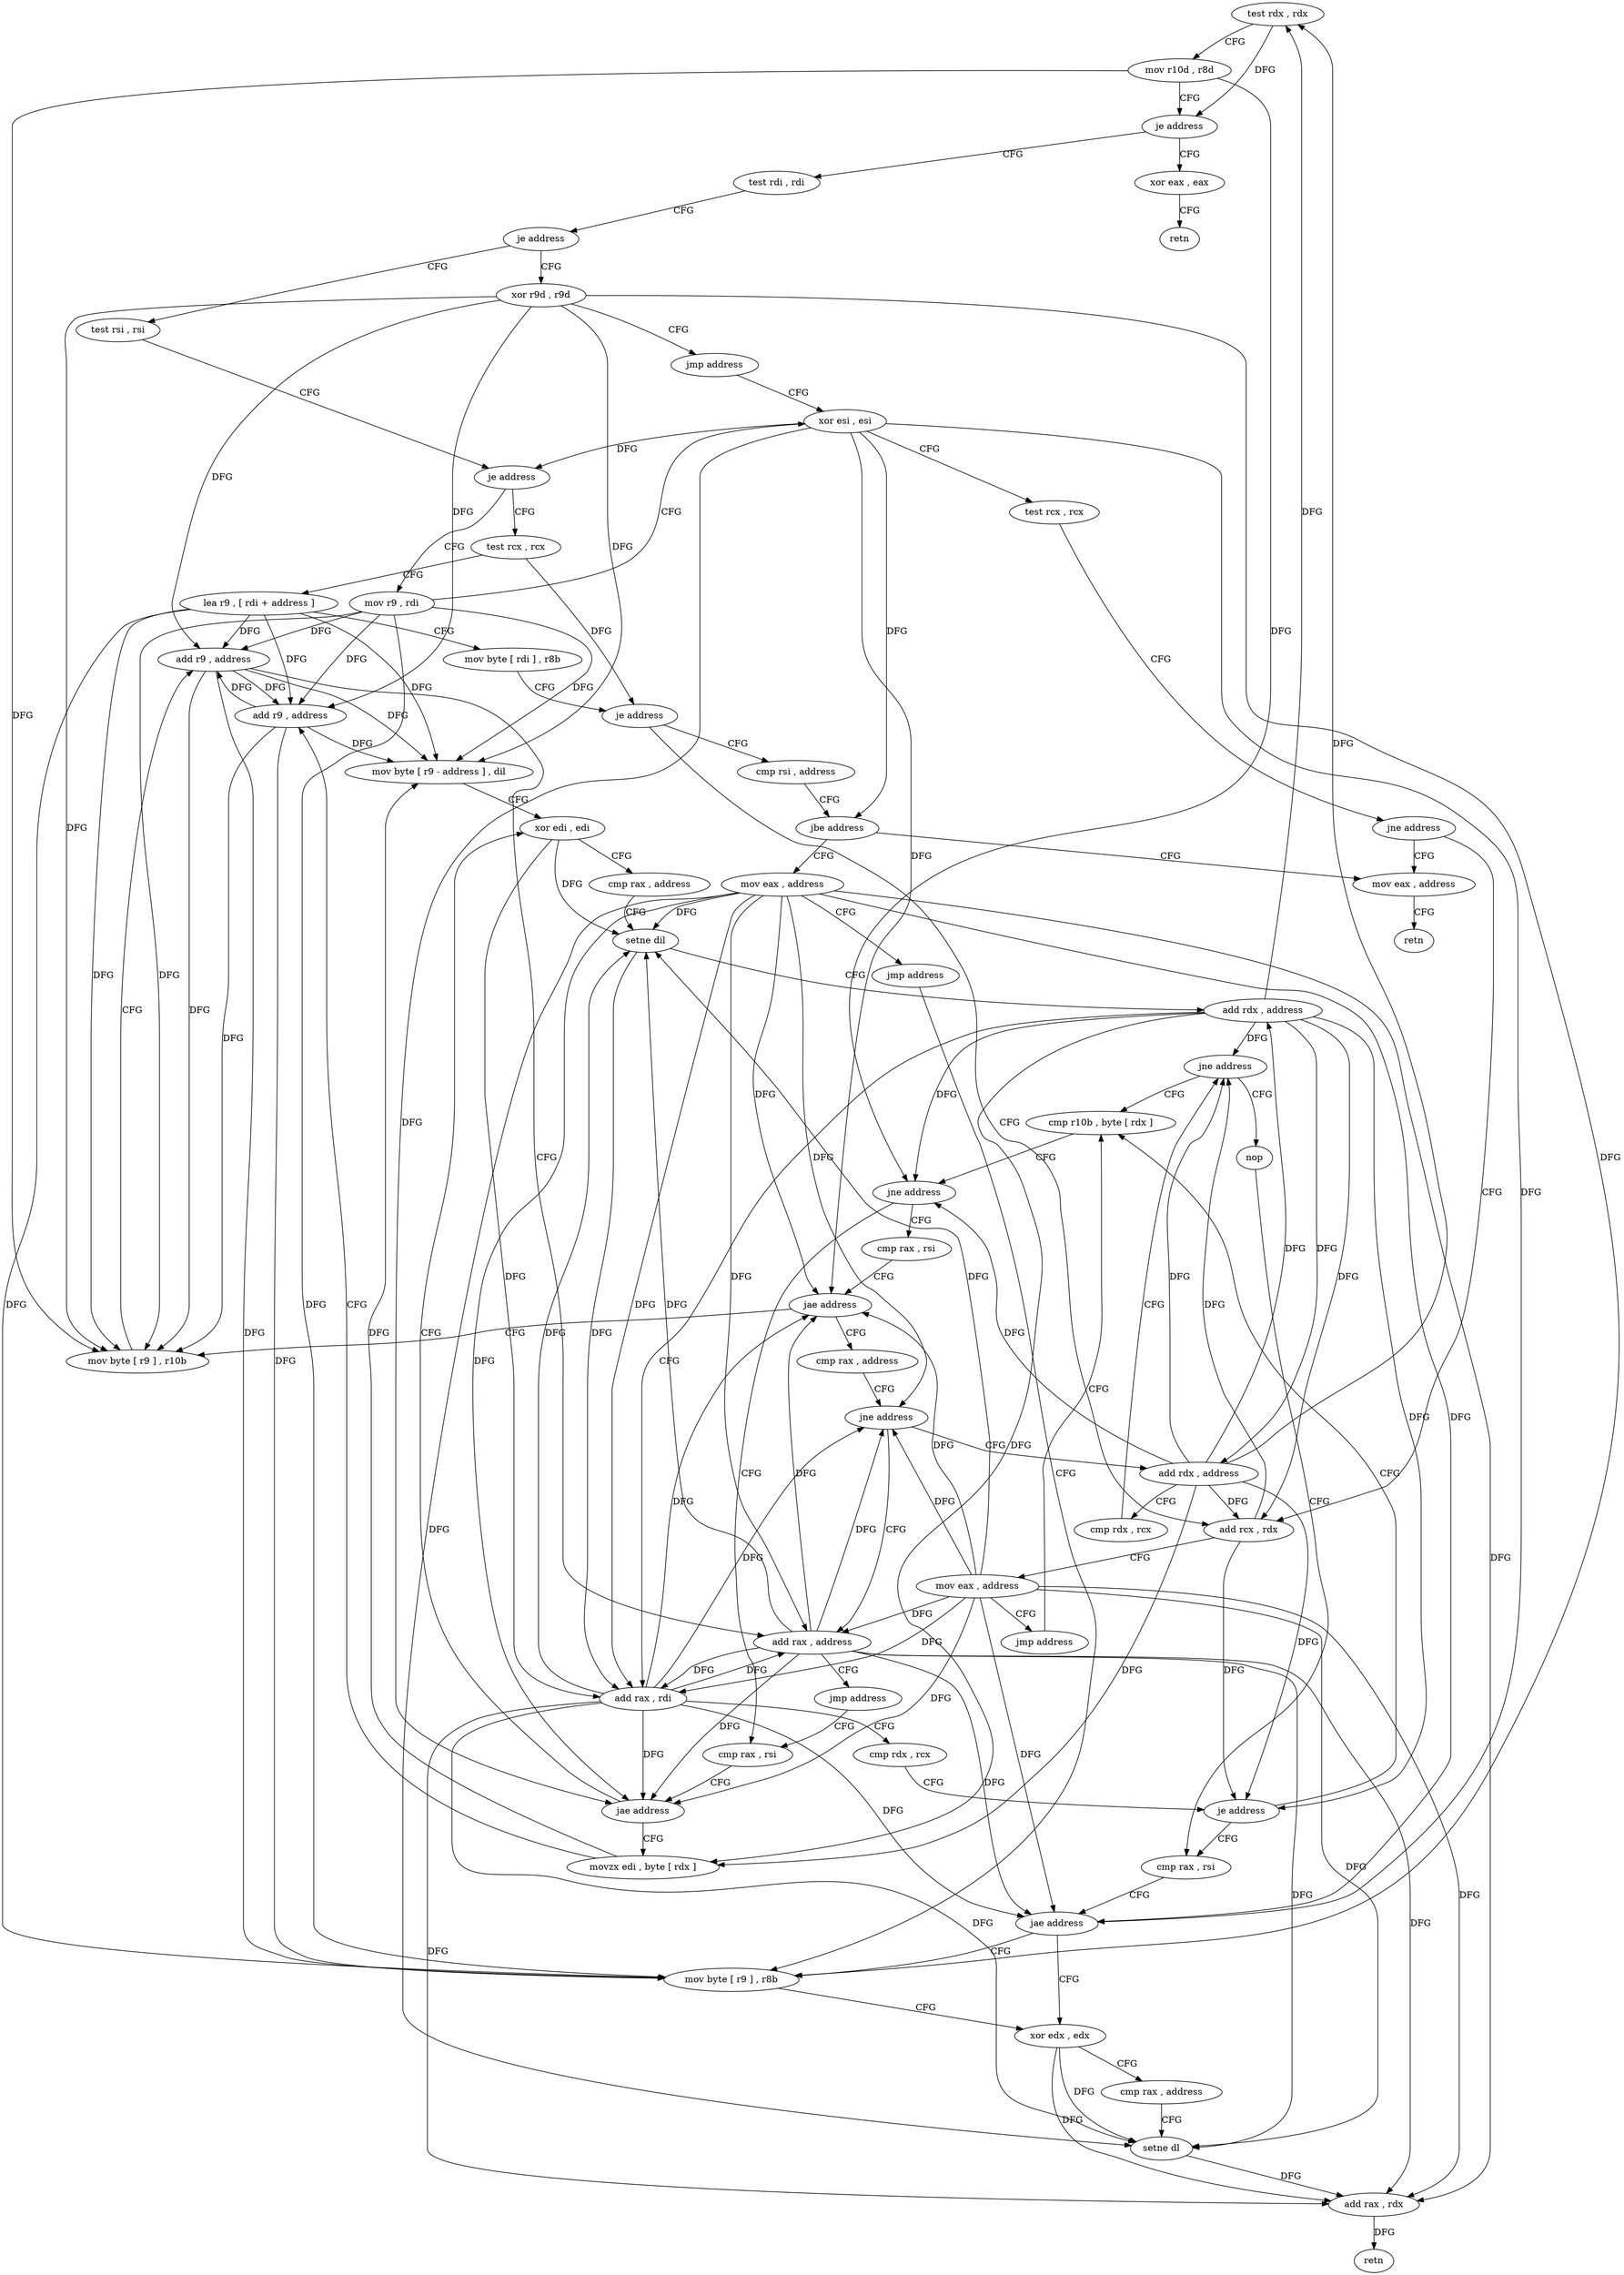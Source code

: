 digraph "func" {
"4309696" [label = "test rdx , rdx" ]
"4309699" [label = "mov r10d , r8d" ]
"4309702" [label = "je address" ]
"4309888" [label = "xor eax , eax" ]
"4309708" [label = "test rdi , rdi" ]
"4309890" [label = "retn" ]
"4309711" [label = "je address" ]
"4309880" [label = "xor r9d , r9d" ]
"4309717" [label = "test rsi , rsi" ]
"4309883" [label = "jmp address" ]
"4309819" [label = "xor esi , esi" ]
"4309720" [label = "je address" ]
"4309816" [label = "mov r9 , rdi" ]
"4309722" [label = "test rcx , rcx" ]
"4309821" [label = "test rcx , rcx" ]
"4309824" [label = "jne address" ]
"4309738" [label = "add rcx , rdx" ]
"4309826" [label = "mov eax , address" ]
"4309725" [label = "lea r9 , [ rdi + address ]" ]
"4309729" [label = "mov byte [ rdi ] , r8b" ]
"4309732" [label = "je address" ]
"4309891" [label = "cmp rsi , address" ]
"4309741" [label = "mov eax , address" ]
"4309746" [label = "jmp address" ]
"4309790" [label = "cmp r10b , byte [ rdx ]" ]
"4309831" [label = "retn" ]
"4309895" [label = "jbe address" ]
"4309897" [label = "mov eax , address" ]
"4309793" [label = "jne address" ]
"4309752" [label = "cmp rax , rsi" ]
"4309795" [label = "cmp rax , rsi" ]
"4309902" [label = "jmp address" ]
"4309861" [label = "mov byte [ r9 ] , r8b" ]
"4309755" [label = "jae address" ]
"4309768" [label = "xor edi , edi" ]
"4309757" [label = "movzx edi , byte [ rdx ]" ]
"4309798" [label = "jae address" ]
"4309840" [label = "cmp rax , address" ]
"4309800" [label = "mov byte [ r9 ] , r10b" ]
"4309864" [label = "xor edx , edx" ]
"4309770" [label = "cmp rax , address" ]
"4309774" [label = "setne dil" ]
"4309778" [label = "add rdx , address" ]
"4309782" [label = "add rax , rdi" ]
"4309785" [label = "cmp rdx , rcx" ]
"4309788" [label = "je address" ]
"4309856" [label = "cmp rax , rsi" ]
"4309760" [label = "add r9 , address" ]
"4309764" [label = "mov byte [ r9 - address ] , dil" ]
"4309844" [label = "jne address" ]
"4309807" [label = "add rax , address" ]
"4309846" [label = "add rdx , address" ]
"4309803" [label = "add r9 , address" ]
"4309859" [label = "jae address" ]
"4309811" [label = "jmp address" ]
"4309850" [label = "cmp rdx , rcx" ]
"4309853" [label = "jne address" ]
"4309855" [label = "nop" ]
"4309866" [label = "cmp rax , address" ]
"4309870" [label = "setne dl" ]
"4309873" [label = "add rax , rdx" ]
"4309876" [label = "retn" ]
"4309696" -> "4309699" [ label = "CFG" ]
"4309696" -> "4309702" [ label = "DFG" ]
"4309699" -> "4309702" [ label = "CFG" ]
"4309699" -> "4309793" [ label = "DFG" ]
"4309699" -> "4309800" [ label = "DFG" ]
"4309702" -> "4309888" [ label = "CFG" ]
"4309702" -> "4309708" [ label = "CFG" ]
"4309888" -> "4309890" [ label = "CFG" ]
"4309708" -> "4309711" [ label = "CFG" ]
"4309711" -> "4309880" [ label = "CFG" ]
"4309711" -> "4309717" [ label = "CFG" ]
"4309880" -> "4309883" [ label = "CFG" ]
"4309880" -> "4309861" [ label = "DFG" ]
"4309880" -> "4309760" [ label = "DFG" ]
"4309880" -> "4309764" [ label = "DFG" ]
"4309880" -> "4309800" [ label = "DFG" ]
"4309880" -> "4309803" [ label = "DFG" ]
"4309717" -> "4309720" [ label = "CFG" ]
"4309883" -> "4309819" [ label = "CFG" ]
"4309819" -> "4309821" [ label = "CFG" ]
"4309819" -> "4309720" [ label = "DFG" ]
"4309819" -> "4309895" [ label = "DFG" ]
"4309819" -> "4309755" [ label = "DFG" ]
"4309819" -> "4309798" [ label = "DFG" ]
"4309819" -> "4309859" [ label = "DFG" ]
"4309720" -> "4309816" [ label = "CFG" ]
"4309720" -> "4309722" [ label = "CFG" ]
"4309816" -> "4309819" [ label = "CFG" ]
"4309816" -> "4309861" [ label = "DFG" ]
"4309816" -> "4309760" [ label = "DFG" ]
"4309816" -> "4309764" [ label = "DFG" ]
"4309816" -> "4309800" [ label = "DFG" ]
"4309816" -> "4309803" [ label = "DFG" ]
"4309722" -> "4309725" [ label = "CFG" ]
"4309722" -> "4309732" [ label = "DFG" ]
"4309821" -> "4309824" [ label = "CFG" ]
"4309824" -> "4309738" [ label = "CFG" ]
"4309824" -> "4309826" [ label = "CFG" ]
"4309738" -> "4309741" [ label = "CFG" ]
"4309738" -> "4309788" [ label = "DFG" ]
"4309738" -> "4309853" [ label = "DFG" ]
"4309826" -> "4309831" [ label = "CFG" ]
"4309725" -> "4309729" [ label = "CFG" ]
"4309725" -> "4309861" [ label = "DFG" ]
"4309725" -> "4309760" [ label = "DFG" ]
"4309725" -> "4309764" [ label = "DFG" ]
"4309725" -> "4309800" [ label = "DFG" ]
"4309725" -> "4309803" [ label = "DFG" ]
"4309729" -> "4309732" [ label = "CFG" ]
"4309732" -> "4309891" [ label = "CFG" ]
"4309732" -> "4309738" [ label = "CFG" ]
"4309891" -> "4309895" [ label = "CFG" ]
"4309741" -> "4309746" [ label = "CFG" ]
"4309741" -> "4309755" [ label = "DFG" ]
"4309741" -> "4309798" [ label = "DFG" ]
"4309741" -> "4309774" [ label = "DFG" ]
"4309741" -> "4309782" [ label = "DFG" ]
"4309741" -> "4309844" [ label = "DFG" ]
"4309741" -> "4309870" [ label = "DFG" ]
"4309741" -> "4309873" [ label = "DFG" ]
"4309741" -> "4309859" [ label = "DFG" ]
"4309741" -> "4309807" [ label = "DFG" ]
"4309746" -> "4309790" [ label = "CFG" ]
"4309790" -> "4309793" [ label = "CFG" ]
"4309895" -> "4309826" [ label = "CFG" ]
"4309895" -> "4309897" [ label = "CFG" ]
"4309897" -> "4309902" [ label = "CFG" ]
"4309897" -> "4309755" [ label = "DFG" ]
"4309897" -> "4309798" [ label = "DFG" ]
"4309897" -> "4309774" [ label = "DFG" ]
"4309897" -> "4309782" [ label = "DFG" ]
"4309897" -> "4309844" [ label = "DFG" ]
"4309897" -> "4309870" [ label = "DFG" ]
"4309897" -> "4309873" [ label = "DFG" ]
"4309897" -> "4309859" [ label = "DFG" ]
"4309897" -> "4309807" [ label = "DFG" ]
"4309793" -> "4309752" [ label = "CFG" ]
"4309793" -> "4309795" [ label = "CFG" ]
"4309752" -> "4309755" [ label = "CFG" ]
"4309795" -> "4309798" [ label = "CFG" ]
"4309902" -> "4309861" [ label = "CFG" ]
"4309861" -> "4309864" [ label = "CFG" ]
"4309755" -> "4309768" [ label = "CFG" ]
"4309755" -> "4309757" [ label = "CFG" ]
"4309768" -> "4309770" [ label = "CFG" ]
"4309768" -> "4309774" [ label = "DFG" ]
"4309768" -> "4309782" [ label = "DFG" ]
"4309757" -> "4309760" [ label = "CFG" ]
"4309757" -> "4309764" [ label = "DFG" ]
"4309798" -> "4309840" [ label = "CFG" ]
"4309798" -> "4309800" [ label = "CFG" ]
"4309840" -> "4309844" [ label = "CFG" ]
"4309800" -> "4309803" [ label = "CFG" ]
"4309864" -> "4309866" [ label = "CFG" ]
"4309864" -> "4309870" [ label = "DFG" ]
"4309864" -> "4309873" [ label = "DFG" ]
"4309770" -> "4309774" [ label = "CFG" ]
"4309774" -> "4309778" [ label = "CFG" ]
"4309774" -> "4309782" [ label = "DFG" ]
"4309778" -> "4309782" [ label = "CFG" ]
"4309778" -> "4309696" [ label = "DFG" ]
"4309778" -> "4309738" [ label = "DFG" ]
"4309778" -> "4309793" [ label = "DFG" ]
"4309778" -> "4309788" [ label = "DFG" ]
"4309778" -> "4309757" [ label = "DFG" ]
"4309778" -> "4309846" [ label = "DFG" ]
"4309778" -> "4309853" [ label = "DFG" ]
"4309782" -> "4309785" [ label = "CFG" ]
"4309782" -> "4309774" [ label = "DFG" ]
"4309782" -> "4309755" [ label = "DFG" ]
"4309782" -> "4309798" [ label = "DFG" ]
"4309782" -> "4309844" [ label = "DFG" ]
"4309782" -> "4309870" [ label = "DFG" ]
"4309782" -> "4309873" [ label = "DFG" ]
"4309782" -> "4309859" [ label = "DFG" ]
"4309782" -> "4309807" [ label = "DFG" ]
"4309785" -> "4309788" [ label = "CFG" ]
"4309788" -> "4309856" [ label = "CFG" ]
"4309788" -> "4309790" [ label = "CFG" ]
"4309856" -> "4309859" [ label = "CFG" ]
"4309760" -> "4309764" [ label = "DFG" ]
"4309760" -> "4309861" [ label = "DFG" ]
"4309760" -> "4309800" [ label = "DFG" ]
"4309760" -> "4309803" [ label = "DFG" ]
"4309764" -> "4309768" [ label = "CFG" ]
"4309844" -> "4309807" [ label = "CFG" ]
"4309844" -> "4309846" [ label = "CFG" ]
"4309807" -> "4309811" [ label = "CFG" ]
"4309807" -> "4309774" [ label = "DFG" ]
"4309807" -> "4309844" [ label = "DFG" ]
"4309807" -> "4309870" [ label = "DFG" ]
"4309807" -> "4309755" [ label = "DFG" ]
"4309807" -> "4309798" [ label = "DFG" ]
"4309807" -> "4309782" [ label = "DFG" ]
"4309807" -> "4309873" [ label = "DFG" ]
"4309807" -> "4309859" [ label = "DFG" ]
"4309846" -> "4309850" [ label = "CFG" ]
"4309846" -> "4309696" [ label = "DFG" ]
"4309846" -> "4309738" [ label = "DFG" ]
"4309846" -> "4309793" [ label = "DFG" ]
"4309846" -> "4309778" [ label = "DFG" ]
"4309846" -> "4309757" [ label = "DFG" ]
"4309846" -> "4309788" [ label = "DFG" ]
"4309846" -> "4309853" [ label = "DFG" ]
"4309803" -> "4309807" [ label = "CFG" ]
"4309803" -> "4309760" [ label = "DFG" ]
"4309803" -> "4309861" [ label = "DFG" ]
"4309803" -> "4309764" [ label = "DFG" ]
"4309803" -> "4309800" [ label = "DFG" ]
"4309859" -> "4309864" [ label = "CFG" ]
"4309859" -> "4309861" [ label = "CFG" ]
"4309811" -> "4309752" [ label = "CFG" ]
"4309850" -> "4309853" [ label = "CFG" ]
"4309853" -> "4309790" [ label = "CFG" ]
"4309853" -> "4309855" [ label = "CFG" ]
"4309855" -> "4309856" [ label = "CFG" ]
"4309866" -> "4309870" [ label = "CFG" ]
"4309870" -> "4309873" [ label = "DFG" ]
"4309873" -> "4309876" [ label = "DFG" ]
}
